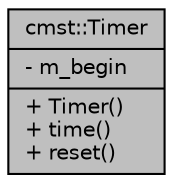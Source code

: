 digraph "cmst::Timer"
{
  edge [fontname="Helvetica",fontsize="10",labelfontname="Helvetica",labelfontsize="10"];
  node [fontname="Helvetica",fontsize="10",shape=record];
  Node1 [label="{cmst::Timer\n|- m_begin\l|+ Timer()\l+ time()\l+ reset()\l}",height=0.2,width=0.4,color="black", fillcolor="grey75", style="filled", fontcolor="black"];
}
